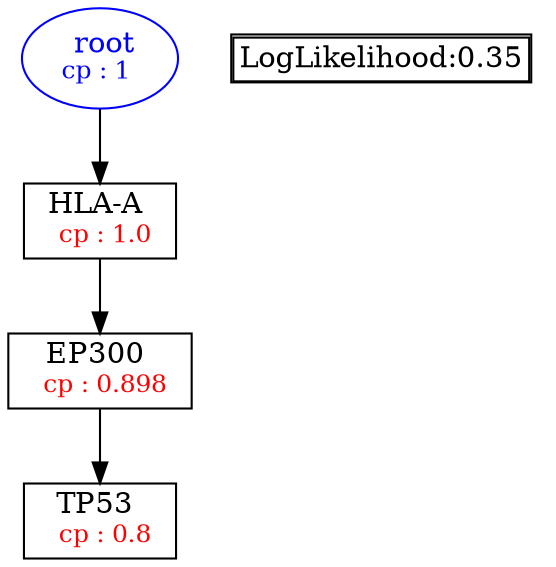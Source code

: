 digraph tree {
    "root" [label=<<font color='Blue'> root</font><br/><font color='Blue' POINT-SIZE='12'>cp : 1 </font>>, shape=oval, color=Blue];
    "S1" [label =<HLA-A <br/> <font color='Red' POINT-SIZE='12'> cp : 1.0 </font>>, shape=box];
    "S3" [label =<EP300 <br/> <font color='Red' POINT-SIZE='12'> cp : 0.898 </font>>, shape=box];
    "S2" [label =<TP53 <br/> <font color='Red' POINT-SIZE='12'> cp : 0.8 </font>>, shape=box];
    "root" -> "S1";
    "S1" -> "S3";
    "S3" -> "S2";

    node[shape=plaintext]
    fontsize="10"
    struct1 [label=
    <<TABLE BORDER="1" CELLBORDER="1" CELLSPACING="0" >
    <TR><TD ALIGN="LEFT">LogLikelihood:0.35</TD></TR>
    </TABLE>>];

}
